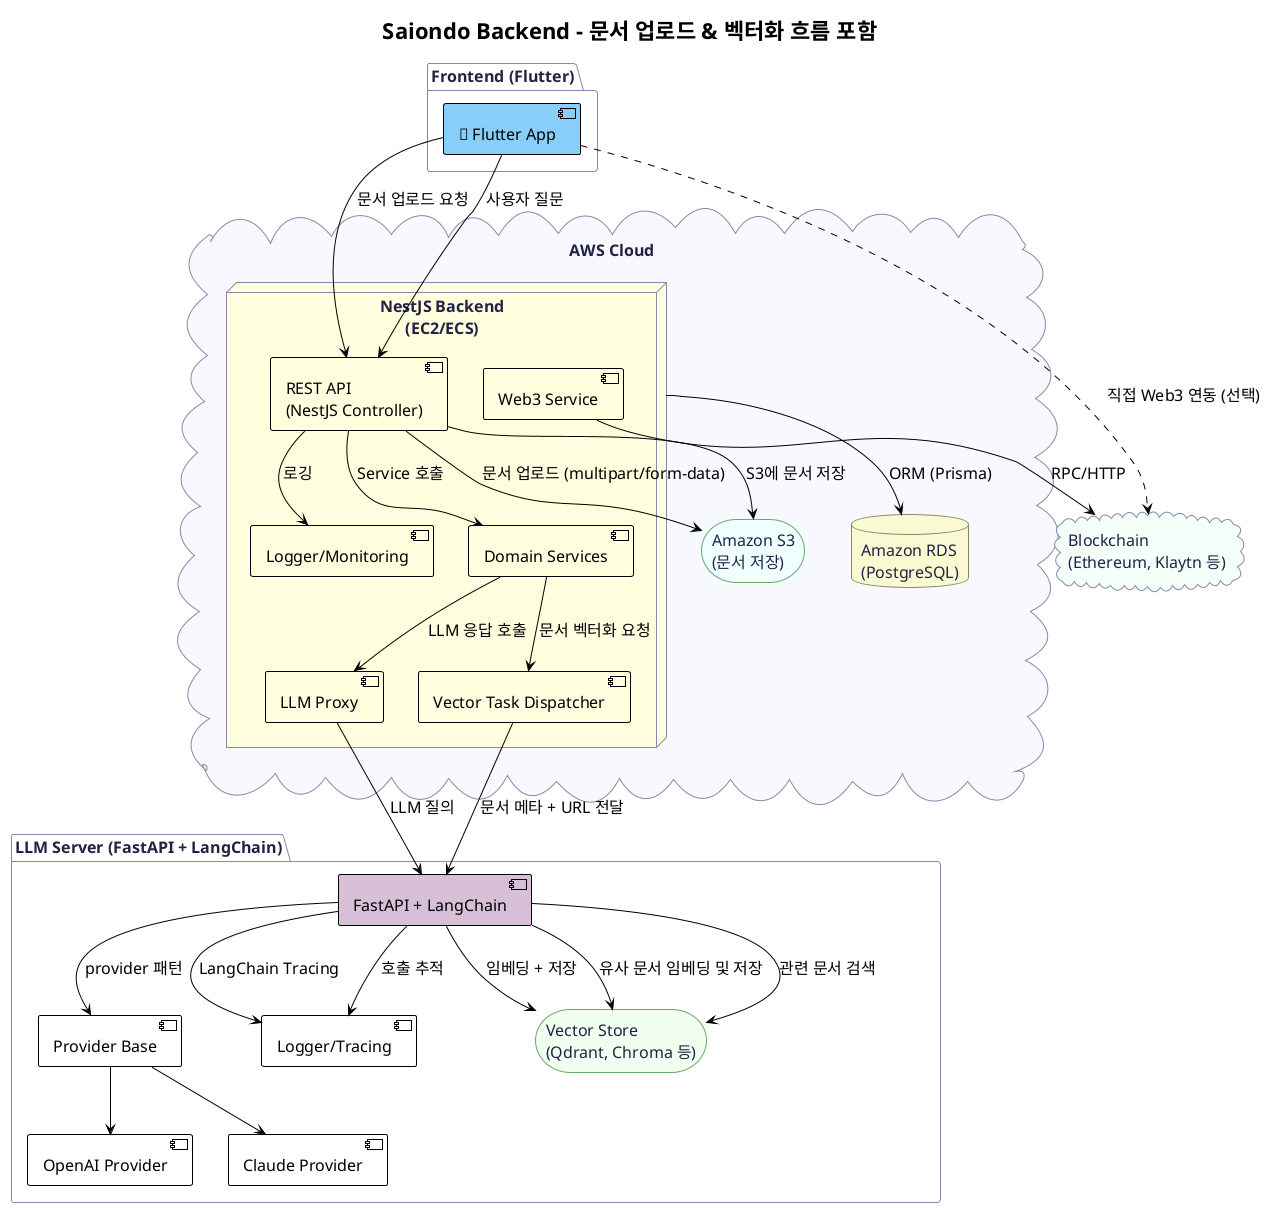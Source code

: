@startuml
!theme plain
title Saiondo Backend - 문서 업로드 & 벡터화 흐름 포함

skinparam defaultFontSize 16
skinparam package {
  BackgroundColor #FFFFFF
  BorderColor #8888AA
  FontColor #222244
}
skinparam cloud {
  BackgroundColor #F8F8FF
  BorderColor #8888AA
  FontColor #222244
}
skinparam database {
  BackgroundColor #FFFFF0
  BorderColor #888866
  FontColor #222244
}
skinparam storage {
  BackgroundColor #F8FFF8
  BorderColor #66AA66
  FontColor #222244
}
skinparam node {
  BackgroundColor #F8F8FF
  BorderColor #8888AA
  FontColor #222244
}

' === Frontend ===
package "Frontend (Flutter)" {
  [📱 Flutter App] as flutter #LightSkyBlue
}

' === AWS Cloud ===
cloud "AWS Cloud" as aws {
  node "NestJS Backend\n(EC2/ECS)" as backend #LightYellow {
    [REST API\n(NestJS Controller)] as api #LightYellow
    [Domain Services] as services #LightYellow
    [LLM Proxy] as llmproxy #LightYellow
    [Vector Task Dispatcher] as vectordispatch #LightYellow
    [Web3 Service] as web3svc #LightYellow
    [Logger/Monitoring] as logger #LightYellow

    api -down-> services : Service 호출
    services -down-> vectordispatch : 문서 벡터화 요청
    services -down-> llmproxy : LLM 응답 호출
    api -down-> logger : 로깅
  }

  storage "Amazon S3\n(문서 저장)" as s3 #Azure
  database "Amazon RDS\n(PostgreSQL)" as db #LightGoldenRodYellow

  backend --> db : ORM (Prisma)
  api --> s3 : 문서 업로드 (multipart/form-data)
}

' === LLM Server ===
package "LLM Server (FastAPI + LangChain)" {
  [FastAPI + LangChain] as fastapi #Thistle
  [OpenAI Provider] as openai #White
  [Claude Provider] as claude #White
  [Provider Base] as base #White
  [Logger/Tracing] as tracing #White

  storage "Vector Store\n(Qdrant, Chroma 등)" as vectorstore #HoneyDew

  fastapi -down-> base : provider 패턴
  base -down-> openai
  base -down-> claude
  fastapi -down-> tracing : LangChain Tracing
  fastapi -down-> vectorstore : 임베딩 + 저장
}

cloud "Blockchain\n(Ethereum, Klaytn 등)" as chain #MintCream

' === 실선 데이터 흐름 ===
flutter -down-> api : 문서 업로드 요청
api -down-> s3 : S3에 문서 저장
vectordispatch -down-> fastapi : 문서 메타 + URL 전달
fastapi -down-> vectorstore : 유사 문서 임베딩 및 저장

' === 기존 LLM 질의 흐름 ===
flutter -down-> api : 사용자 질문
llmproxy -down-> fastapi : LLM 질의
fastapi -down-> vectorstore : 관련 문서 검색
fastapi -down-> tracing : 호출 추적

' === Web3 ===
web3svc -down-> chain : RPC/HTTP
flutter ..right..> chain : 직접 Web3 연동 (선택)

@enduml
